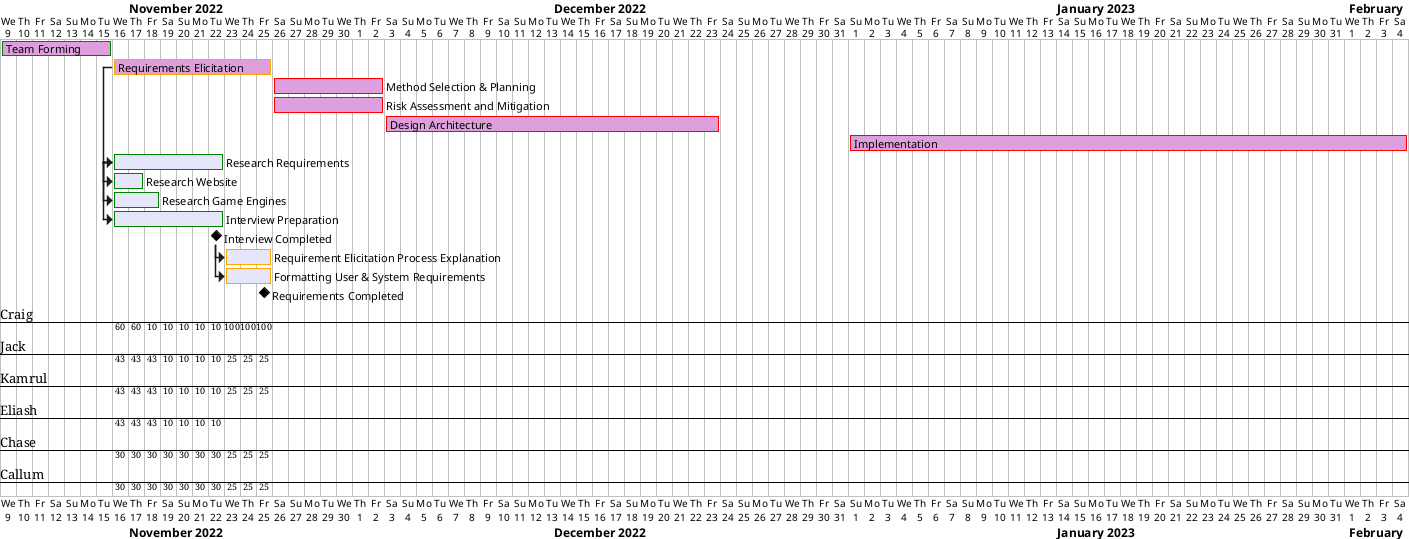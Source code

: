 ' Preview with Alt D
@startgantt
hide ressources names
'Main Goals
[Team Forming] lasts 7 days and is colored in Plum/Green
[Requirements Elicitation] lasts 10 days and is colored in Plum/Orange
[Method Selection & Planning] lasts 7 days and is colored in Plum/Red
[Risk Assessment and Mitigation] lasts 7 days and is colored in Plum/Red
[Design Architecture] lasts 21 days and is colored in Plum/Red
[Implementation] lasts 35 days and is colored in Plum/Red
Project starts 2022-11-09
[Team Forming] starts 2022-11-09
[Requirements Elicitation] starts 2022-11-16
[Method Selection & Planning] starts 2022-11-26
[Risk Assessment and Mitigation] starts 2022-11-26
[Design Architecture] starts 2022-12-03
[Implementation] starts 2023-01-01

'Requirements
[Research Requirements] lasts 7 days and is colored in Lavender/Green and starts after [Requirements Elicitation]'s start
[Research Website] on {Craig:50%} lasts 1 days and is colored in Lavender/Green and starts after [Research Requirements]'s start
[Research Game Engines] on {Jack:33%}{Kamrul:33%}{Eliash:33%} lasts 2 days and is colored in Lavender/Green and starts after [Research Requirements]'s start
[Interview Preparation] on {Chase:30%}{Callum:30%}{Jack:10%}{Kamrul:10%}{Eliash:10%}{Craig:10%} lasts 7 days and is colored in Lavender/Green and starts after [Research Requirements]’s start
[Interview Completed] happens at [Interview Preparation]’s end

[Requirement Elicitation Process Explanation] on {Craig:100%} lasts 3 days and is colored in Lavender/Orange and starts after [Interview Completed]'s end
[Formatting User & System Requirements] on {Callum:25%}{Jack:25%}{Kamrul:25%}{Chase:25%} lasts 3 days and is colored in Lavender/Orange and starts after [Interview Completed]'s end

[Requirements Completed] happens at [Formatting User & System Requirements]’s end

'Method 
@endgantt
'[Formatting User & System Requirements] on {Callum, Jack, Kamrul, Chase} lasts 3 days and is colored in Lavender/Orange and starts after [Analyse Requirements & Writeup]'s start
